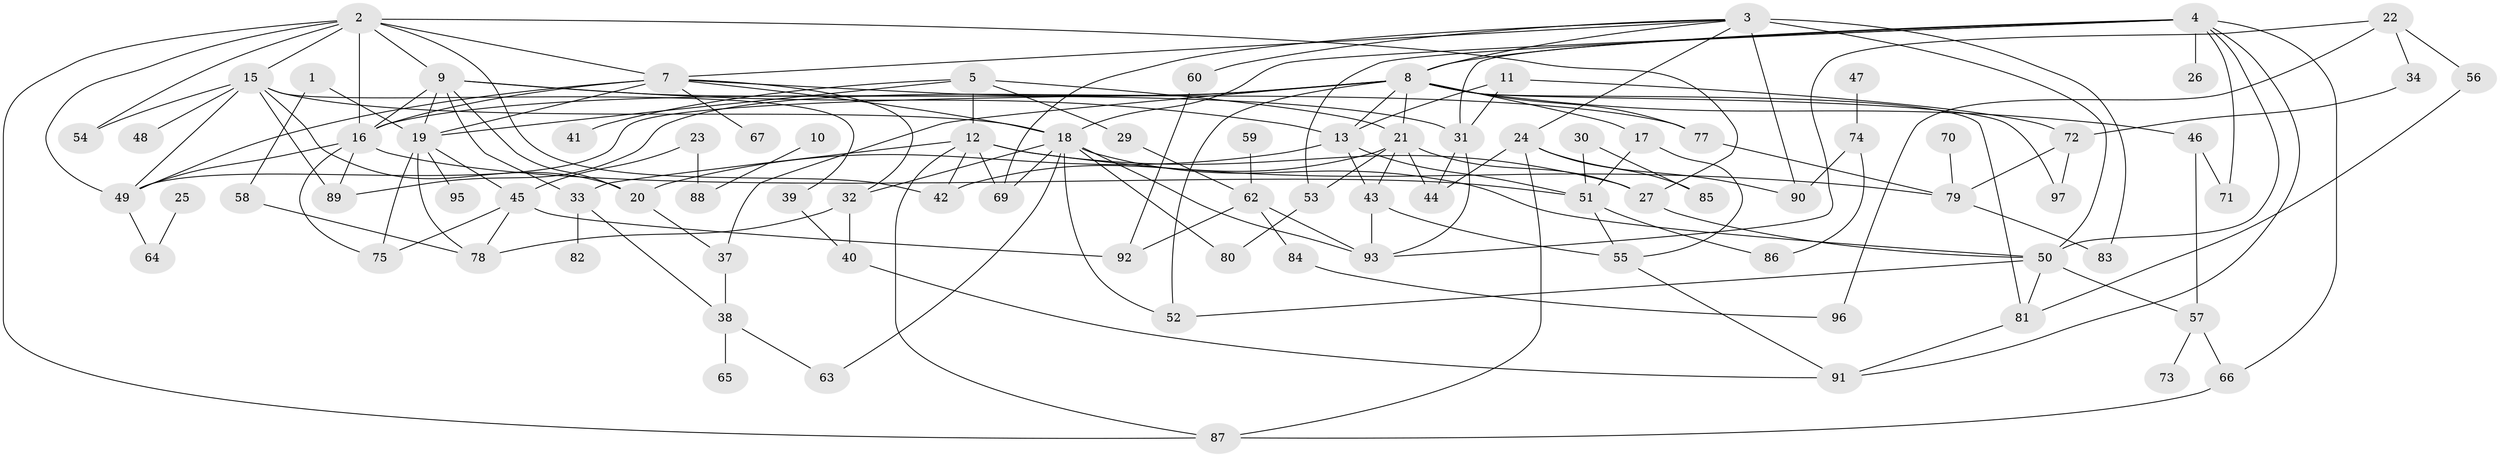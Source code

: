 // original degree distribution, {2: 0.25, 4: 0.14705882352941177, 5: 0.10294117647058823, 0: 0.058823529411764705, 8: 0.022058823529411766, 3: 0.19852941176470587, 1: 0.1323529411764706, 7: 0.014705882352941176, 6: 0.0661764705882353, 9: 0.007352941176470588}
// Generated by graph-tools (version 1.1) at 2025/48/03/04/25 22:48:09]
// undirected, 88 vertices, 163 edges
graph export_dot {
  node [color=gray90,style=filled];
  1;
  2;
  3;
  4;
  5;
  7;
  8;
  9;
  10;
  11;
  12;
  13;
  15;
  16;
  17;
  18;
  19;
  20;
  21;
  22;
  23;
  24;
  25;
  26;
  27;
  29;
  30;
  31;
  32;
  33;
  34;
  37;
  38;
  39;
  40;
  41;
  42;
  43;
  44;
  45;
  46;
  47;
  48;
  49;
  50;
  51;
  52;
  53;
  54;
  55;
  56;
  57;
  58;
  59;
  60;
  62;
  63;
  64;
  65;
  66;
  67;
  69;
  70;
  71;
  72;
  73;
  74;
  75;
  77;
  78;
  79;
  80;
  81;
  82;
  83;
  84;
  85;
  86;
  87;
  88;
  89;
  90;
  91;
  92;
  93;
  95;
  96;
  97;
  1 -- 19 [weight=1.0];
  1 -- 58 [weight=1.0];
  2 -- 7 [weight=1.0];
  2 -- 9 [weight=1.0];
  2 -- 15 [weight=1.0];
  2 -- 16 [weight=1.0];
  2 -- 27 [weight=1.0];
  2 -- 42 [weight=1.0];
  2 -- 49 [weight=1.0];
  2 -- 54 [weight=1.0];
  2 -- 87 [weight=1.0];
  3 -- 7 [weight=1.0];
  3 -- 8 [weight=1.0];
  3 -- 24 [weight=1.0];
  3 -- 50 [weight=1.0];
  3 -- 60 [weight=1.0];
  3 -- 69 [weight=1.0];
  3 -- 83 [weight=2.0];
  3 -- 90 [weight=1.0];
  4 -- 8 [weight=1.0];
  4 -- 18 [weight=1.0];
  4 -- 26 [weight=1.0];
  4 -- 31 [weight=1.0];
  4 -- 50 [weight=1.0];
  4 -- 53 [weight=1.0];
  4 -- 66 [weight=1.0];
  4 -- 71 [weight=1.0];
  4 -- 91 [weight=1.0];
  5 -- 12 [weight=1.0];
  5 -- 19 [weight=1.0];
  5 -- 21 [weight=1.0];
  5 -- 29 [weight=1.0];
  5 -- 41 [weight=1.0];
  7 -- 16 [weight=1.0];
  7 -- 18 [weight=1.0];
  7 -- 19 [weight=2.0];
  7 -- 32 [weight=1.0];
  7 -- 49 [weight=1.0];
  7 -- 67 [weight=1.0];
  7 -- 77 [weight=1.0];
  8 -- 13 [weight=1.0];
  8 -- 16 [weight=1.0];
  8 -- 17 [weight=1.0];
  8 -- 21 [weight=1.0];
  8 -- 37 [weight=1.0];
  8 -- 46 [weight=1.0];
  8 -- 49 [weight=1.0];
  8 -- 52 [weight=1.0];
  8 -- 77 [weight=1.0];
  8 -- 81 [weight=1.0];
  8 -- 89 [weight=1.0];
  8 -- 97 [weight=1.0];
  9 -- 13 [weight=1.0];
  9 -- 16 [weight=1.0];
  9 -- 19 [weight=2.0];
  9 -- 20 [weight=1.0];
  9 -- 31 [weight=1.0];
  9 -- 33 [weight=1.0];
  10 -- 88 [weight=1.0];
  11 -- 13 [weight=1.0];
  11 -- 31 [weight=1.0];
  11 -- 72 [weight=1.0];
  12 -- 27 [weight=1.0];
  12 -- 33 [weight=2.0];
  12 -- 42 [weight=1.0];
  12 -- 69 [weight=1.0];
  12 -- 79 [weight=1.0];
  12 -- 87 [weight=1.0];
  13 -- 20 [weight=1.0];
  13 -- 43 [weight=2.0];
  13 -- 51 [weight=1.0];
  15 -- 18 [weight=1.0];
  15 -- 20 [weight=1.0];
  15 -- 39 [weight=1.0];
  15 -- 48 [weight=1.0];
  15 -- 49 [weight=1.0];
  15 -- 54 [weight=1.0];
  15 -- 89 [weight=1.0];
  16 -- 49 [weight=1.0];
  16 -- 51 [weight=1.0];
  16 -- 75 [weight=1.0];
  16 -- 89 [weight=1.0];
  17 -- 51 [weight=1.0];
  17 -- 55 [weight=1.0];
  18 -- 32 [weight=1.0];
  18 -- 50 [weight=1.0];
  18 -- 52 [weight=1.0];
  18 -- 63 [weight=1.0];
  18 -- 69 [weight=1.0];
  18 -- 80 [weight=1.0];
  18 -- 93 [weight=1.0];
  19 -- 45 [weight=1.0];
  19 -- 75 [weight=1.0];
  19 -- 78 [weight=1.0];
  19 -- 95 [weight=1.0];
  20 -- 37 [weight=1.0];
  21 -- 27 [weight=2.0];
  21 -- 42 [weight=1.0];
  21 -- 43 [weight=2.0];
  21 -- 44 [weight=1.0];
  21 -- 53 [weight=1.0];
  22 -- 34 [weight=1.0];
  22 -- 56 [weight=1.0];
  22 -- 93 [weight=1.0];
  22 -- 96 [weight=1.0];
  23 -- 45 [weight=1.0];
  23 -- 88 [weight=1.0];
  24 -- 44 [weight=1.0];
  24 -- 85 [weight=1.0];
  24 -- 87 [weight=1.0];
  24 -- 90 [weight=1.0];
  25 -- 64 [weight=1.0];
  27 -- 50 [weight=1.0];
  29 -- 62 [weight=1.0];
  30 -- 51 [weight=1.0];
  30 -- 85 [weight=1.0];
  31 -- 44 [weight=1.0];
  31 -- 93 [weight=1.0];
  32 -- 40 [weight=1.0];
  32 -- 78 [weight=1.0];
  33 -- 38 [weight=1.0];
  33 -- 82 [weight=1.0];
  34 -- 72 [weight=1.0];
  37 -- 38 [weight=1.0];
  38 -- 63 [weight=1.0];
  38 -- 65 [weight=1.0];
  39 -- 40 [weight=1.0];
  40 -- 91 [weight=1.0];
  43 -- 55 [weight=1.0];
  43 -- 93 [weight=1.0];
  45 -- 75 [weight=1.0];
  45 -- 78 [weight=1.0];
  45 -- 92 [weight=1.0];
  46 -- 57 [weight=1.0];
  46 -- 71 [weight=1.0];
  47 -- 74 [weight=1.0];
  49 -- 64 [weight=1.0];
  50 -- 52 [weight=1.0];
  50 -- 57 [weight=1.0];
  50 -- 81 [weight=1.0];
  51 -- 55 [weight=1.0];
  51 -- 86 [weight=1.0];
  53 -- 80 [weight=1.0];
  55 -- 91 [weight=1.0];
  56 -- 81 [weight=1.0];
  57 -- 66 [weight=1.0];
  57 -- 73 [weight=1.0];
  58 -- 78 [weight=1.0];
  59 -- 62 [weight=1.0];
  60 -- 92 [weight=1.0];
  62 -- 84 [weight=1.0];
  62 -- 92 [weight=1.0];
  62 -- 93 [weight=1.0];
  66 -- 87 [weight=1.0];
  70 -- 79 [weight=1.0];
  72 -- 79 [weight=1.0];
  72 -- 97 [weight=1.0];
  74 -- 86 [weight=1.0];
  74 -- 90 [weight=1.0];
  77 -- 79 [weight=1.0];
  79 -- 83 [weight=1.0];
  81 -- 91 [weight=1.0];
  84 -- 96 [weight=1.0];
}
